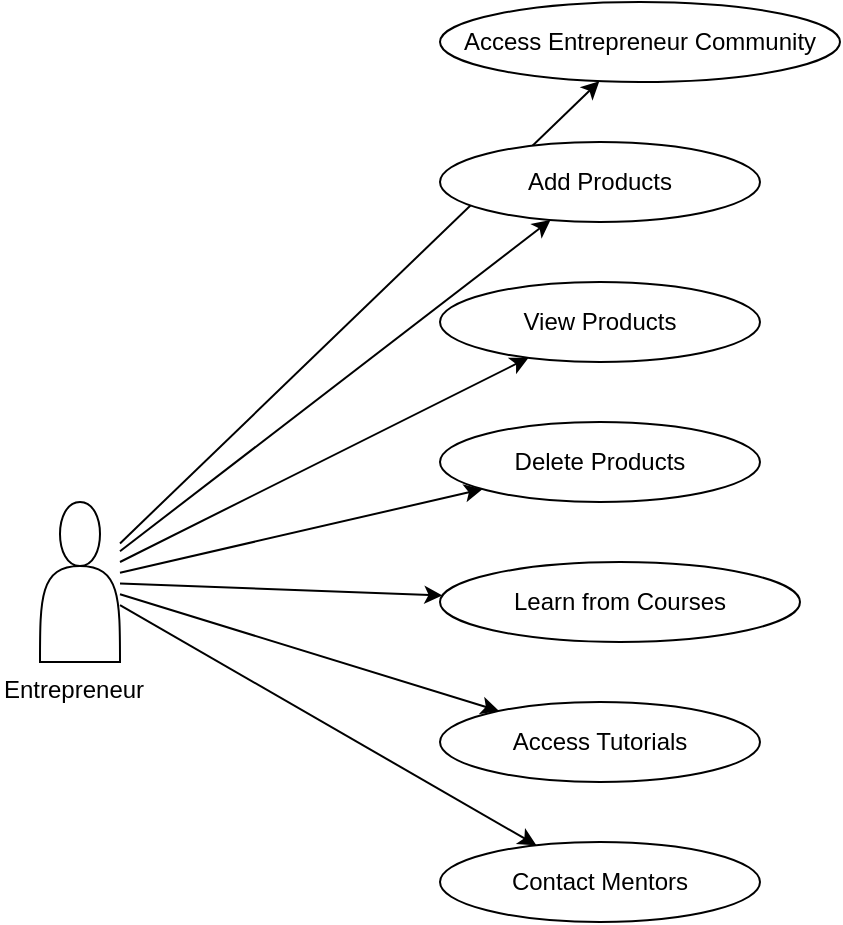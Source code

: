 <mxfile>
  <diagram name="Entrepreneur">
    <mxGraphModel dx="1475" dy="775" grid="1" gridSize="10" guides="1" tooltips="1" connect="1" arrows="1" fold="1" page="1" pageScale="1" pageWidth="850" pageHeight="1100" math="0" shadow="0">
      <root>
        <mxCell id="0" />
        <mxCell id="1" parent="0" />
        <mxCell id="2" value="" style="shape=actor;whiteSpace=wrap;html=1;" vertex="1" parent="1">
          <mxGeometry x="100" y="300" width="40" height="80" as="geometry" />
        </mxCell>
        <mxCell id="3" value="Entrepreneur" style="text;html=1;whiteSpace=wrap;" vertex="1" parent="1">
          <mxGeometry x="80" y="380" width="80" height="20" as="geometry" />
        </mxCell>
        <mxCell id="4" value="Access Entrepreneur Community" style="ellipse;whiteSpace=wrap;html=1;" vertex="1" parent="1">
          <mxGeometry x="300" y="50" width="200" height="40" as="geometry" />
        </mxCell>
        <mxCell id="5" value="" edge="1" parent="1" source="2" target="4">
          <mxGeometry relative="1" as="geometry" />
        </mxCell>
        <mxCell id="6" value="Add Products" style="ellipse;whiteSpace=wrap;html=1;" vertex="1" parent="1">
          <mxGeometry x="300" y="120" width="160" height="40" as="geometry" />
        </mxCell>
        <mxCell id="7" value="" edge="1" parent="1" source="2" target="6">
          <mxGeometry relative="1" as="geometry" />
        </mxCell>
        <mxCell id="8" value="View Products" style="ellipse;whiteSpace=wrap;html=1;" vertex="1" parent="1">
          <mxGeometry x="300" y="190" width="160" height="40" as="geometry" />
        </mxCell>
        <mxCell id="9" value="" edge="1" parent="1" source="2" target="8">
          <mxGeometry relative="1" as="geometry" />
        </mxCell>
        <mxCell id="10" value="Delete Products" style="ellipse;whiteSpace=wrap;html=1;" vertex="1" parent="1">
          <mxGeometry x="300" y="260" width="160" height="40" as="geometry" />
        </mxCell>
        <mxCell id="11" value="" edge="1" parent="1" source="2" target="10">
          <mxGeometry relative="1" as="geometry" />
        </mxCell>
        <mxCell id="12" value="Learn from Courses" style="ellipse;whiteSpace=wrap;html=1;" vertex="1" parent="1">
          <mxGeometry x="300" y="330" width="180" height="40" as="geometry" />
        </mxCell>
        <mxCell id="13" value="" edge="1" parent="1" source="2" target="12">
          <mxGeometry relative="1" as="geometry" />
        </mxCell>
        <mxCell id="14" value="Access Tutorials" style="ellipse;whiteSpace=wrap;html=1;" vertex="1" parent="1">
          <mxGeometry x="300" y="400" width="160" height="40" as="geometry" />
        </mxCell>
        <mxCell id="15" value="" edge="1" parent="1" source="2" target="14">
          <mxGeometry relative="1" as="geometry" />
        </mxCell>
        <mxCell id="16" value="Contact Mentors" style="ellipse;whiteSpace=wrap;html=1;" vertex="1" parent="1">
          <mxGeometry x="300" y="470" width="160" height="40" as="geometry" />
        </mxCell>
        <mxCell id="17" value="" edge="1" parent="1" source="2" target="16">
          <mxGeometry relative="1" as="geometry" />
        </mxCell>
      </root>
    </mxGraphModel>
  </diagram>
</mxfile>

